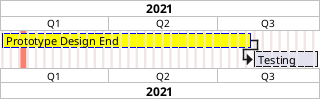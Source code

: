 @startgantt
printscale quarterly zoom 3
saturday are closed
sunday are closed
' 2021-01-05 is closed

Project starts 2021-01-01
[Prototype Design End] as [TASK1] lasts 150 days
[TASK1] is colored in Yellow/Blue
[Testing] lasts 40 days
[TASK1] -> [Testing]

2021-01-18 to 2021-01-22 are named [End's committee]
2021-01-18 to 2021-01-22 are colored in salmon
@endgantt